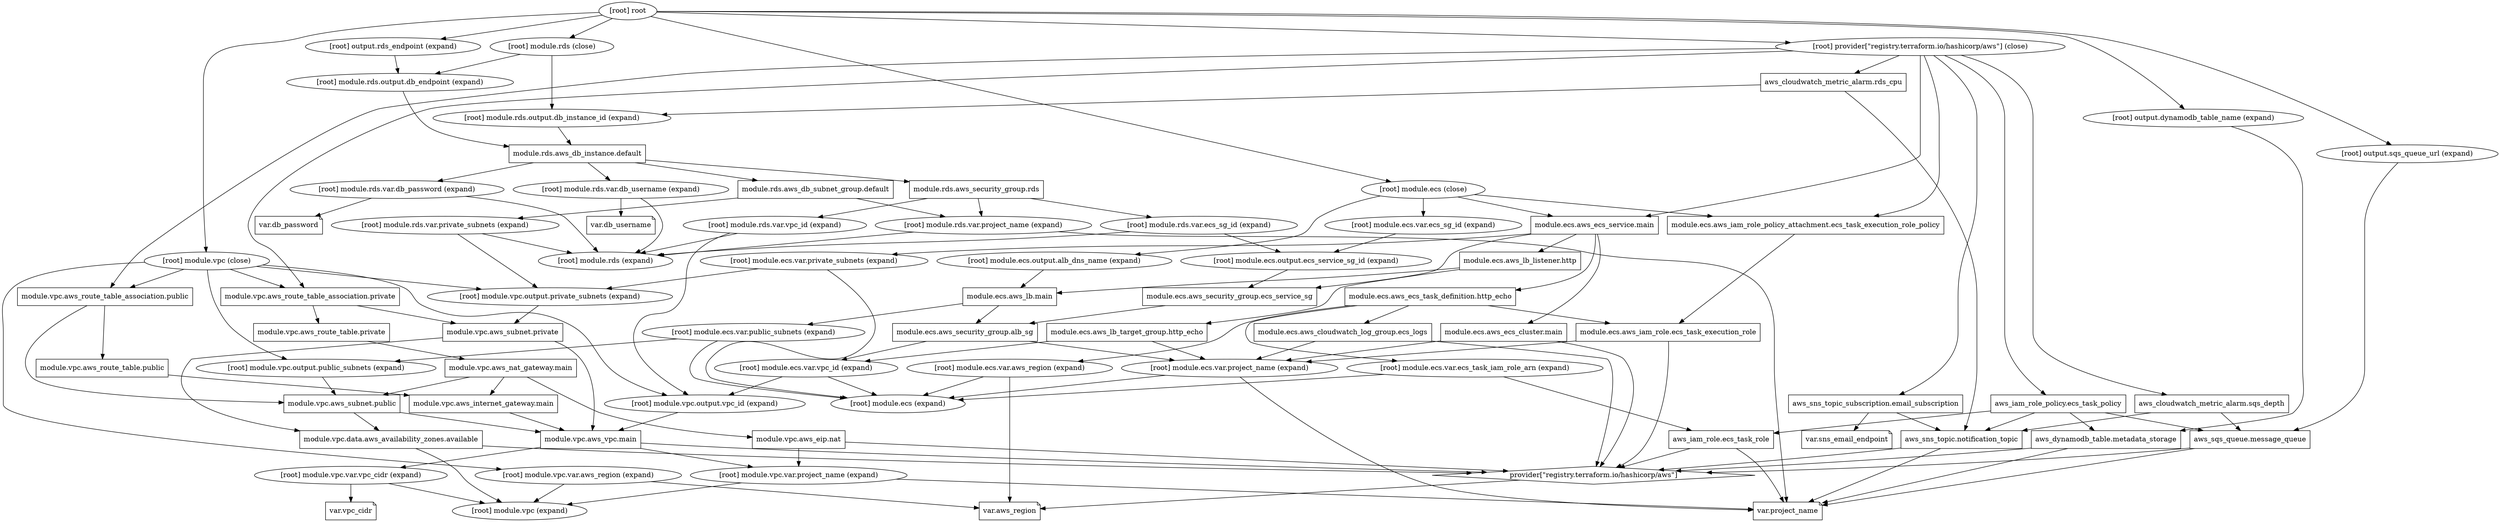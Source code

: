 digraph {
	compound = "true"
	newrank = "true"
	subgraph "root" {
		"[root] aws_cloudwatch_metric_alarm.rds_cpu (expand)" [label = "aws_cloudwatch_metric_alarm.rds_cpu", shape = "box"]
		"[root] aws_cloudwatch_metric_alarm.sqs_depth (expand)" [label = "aws_cloudwatch_metric_alarm.sqs_depth", shape = "box"]
		"[root] aws_dynamodb_table.metadata_storage (expand)" [label = "aws_dynamodb_table.metadata_storage", shape = "box"]
		"[root] aws_iam_role.ecs_task_role (expand)" [label = "aws_iam_role.ecs_task_role", shape = "box"]
		"[root] aws_iam_role_policy.ecs_task_policy (expand)" [label = "aws_iam_role_policy.ecs_task_policy", shape = "box"]
		"[root] aws_sns_topic.notification_topic (expand)" [label = "aws_sns_topic.notification_topic", shape = "box"]
		"[root] aws_sns_topic_subscription.email_subscription (expand)" [label = "aws_sns_topic_subscription.email_subscription", shape = "box"]
		"[root] aws_sqs_queue.message_queue (expand)" [label = "aws_sqs_queue.message_queue", shape = "box"]
		"[root] module.ecs.aws_cloudwatch_log_group.ecs_logs (expand)" [label = "module.ecs.aws_cloudwatch_log_group.ecs_logs", shape = "box"]
		"[root] module.ecs.aws_ecs_cluster.main (expand)" [label = "module.ecs.aws_ecs_cluster.main", shape = "box"]
		"[root] module.ecs.aws_ecs_service.main (expand)" [label = "module.ecs.aws_ecs_service.main", shape = "box"]
		"[root] module.ecs.aws_ecs_task_definition.http_echo (expand)" [label = "module.ecs.aws_ecs_task_definition.http_echo", shape = "box"]
		"[root] module.ecs.aws_iam_role.ecs_task_execution_role (expand)" [label = "module.ecs.aws_iam_role.ecs_task_execution_role", shape = "box"]
		"[root] module.ecs.aws_iam_role_policy_attachment.ecs_task_execution_role_policy (expand)" [label = "module.ecs.aws_iam_role_policy_attachment.ecs_task_execution_role_policy", shape = "box"]
		"[root] module.ecs.aws_lb.main (expand)" [label = "module.ecs.aws_lb.main", shape = "box"]
		"[root] module.ecs.aws_lb_listener.http (expand)" [label = "module.ecs.aws_lb_listener.http", shape = "box"]
		"[root] module.ecs.aws_lb_target_group.http_echo (expand)" [label = "module.ecs.aws_lb_target_group.http_echo", shape = "box"]
		"[root] module.ecs.aws_security_group.alb_sg (expand)" [label = "module.ecs.aws_security_group.alb_sg", shape = "box"]
		"[root] module.ecs.aws_security_group.ecs_service_sg (expand)" [label = "module.ecs.aws_security_group.ecs_service_sg", shape = "box"]
		"[root] module.rds.aws_db_instance.default (expand)" [label = "module.rds.aws_db_instance.default", shape = "box"]
		"[root] module.rds.aws_db_subnet_group.default (expand)" [label = "module.rds.aws_db_subnet_group.default", shape = "box"]
		"[root] module.rds.aws_security_group.rds (expand)" [label = "module.rds.aws_security_group.rds", shape = "box"]
		"[root] module.vpc.aws_eip.nat (expand)" [label = "module.vpc.aws_eip.nat", shape = "box"]
		"[root] module.vpc.aws_internet_gateway.main (expand)" [label = "module.vpc.aws_internet_gateway.main", shape = "box"]
		"[root] module.vpc.aws_nat_gateway.main (expand)" [label = "module.vpc.aws_nat_gateway.main", shape = "box"]
		"[root] module.vpc.aws_route_table.private (expand)" [label = "module.vpc.aws_route_table.private", shape = "box"]
		"[root] module.vpc.aws_route_table.public (expand)" [label = "module.vpc.aws_route_table.public", shape = "box"]
		"[root] module.vpc.aws_route_table_association.private (expand)" [label = "module.vpc.aws_route_table_association.private", shape = "box"]
		"[root] module.vpc.aws_route_table_association.public (expand)" [label = "module.vpc.aws_route_table_association.public", shape = "box"]
		"[root] module.vpc.aws_subnet.private (expand)" [label = "module.vpc.aws_subnet.private", shape = "box"]
		"[root] module.vpc.aws_subnet.public (expand)" [label = "module.vpc.aws_subnet.public", shape = "box"]
		"[root] module.vpc.aws_vpc.main (expand)" [label = "module.vpc.aws_vpc.main", shape = "box"]
		"[root] module.vpc.data.aws_availability_zones.available (expand)" [label = "module.vpc.data.aws_availability_zones.available", shape = "box"]
		"[root] provider[\"registry.terraform.io/hashicorp/aws\"]" [label = "provider[\"registry.terraform.io/hashicorp/aws\"]", shape = "diamond"]
		"[root] var.aws_region" [label = "var.aws_region", shape = "note"]
		"[root] var.db_password" [label = "var.db_password", shape = "note"]
		"[root] var.db_username" [label = "var.db_username", shape = "note"]
		"[root] var.project_name" [label = "var.project_name", shape = "note"]
		"[root] var.sns_email_endpoint" [label = "var.sns_email_endpoint", shape = "note"]
		"[root] var.vpc_cidr" [label = "var.vpc_cidr", shape = "note"]
		"[root] aws_cloudwatch_metric_alarm.rds_cpu (expand)" -> "[root] aws_sns_topic.notification_topic (expand)"
		"[root] aws_cloudwatch_metric_alarm.rds_cpu (expand)" -> "[root] module.rds.output.db_instance_id (expand)"
		"[root] aws_cloudwatch_metric_alarm.sqs_depth (expand)" -> "[root] aws_sns_topic.notification_topic (expand)"
		"[root] aws_cloudwatch_metric_alarm.sqs_depth (expand)" -> "[root] aws_sqs_queue.message_queue (expand)"
		"[root] aws_dynamodb_table.metadata_storage (expand)" -> "[root] provider[\"registry.terraform.io/hashicorp/aws\"]"
		"[root] aws_dynamodb_table.metadata_storage (expand)" -> "[root] var.project_name"
		"[root] aws_iam_role.ecs_task_role (expand)" -> "[root] provider[\"registry.terraform.io/hashicorp/aws\"]"
		"[root] aws_iam_role.ecs_task_role (expand)" -> "[root] var.project_name"
		"[root] aws_iam_role_policy.ecs_task_policy (expand)" -> "[root] aws_dynamodb_table.metadata_storage (expand)"
		"[root] aws_iam_role_policy.ecs_task_policy (expand)" -> "[root] aws_iam_role.ecs_task_role (expand)"
		"[root] aws_iam_role_policy.ecs_task_policy (expand)" -> "[root] aws_sns_topic.notification_topic (expand)"
		"[root] aws_iam_role_policy.ecs_task_policy (expand)" -> "[root] aws_sqs_queue.message_queue (expand)"
		"[root] aws_sns_topic.notification_topic (expand)" -> "[root] provider[\"registry.terraform.io/hashicorp/aws\"]"
		"[root] aws_sns_topic.notification_topic (expand)" -> "[root] var.project_name"
		"[root] aws_sns_topic_subscription.email_subscription (expand)" -> "[root] aws_sns_topic.notification_topic (expand)"
		"[root] aws_sns_topic_subscription.email_subscription (expand)" -> "[root] var.sns_email_endpoint"
		"[root] aws_sqs_queue.message_queue (expand)" -> "[root] provider[\"registry.terraform.io/hashicorp/aws\"]"
		"[root] aws_sqs_queue.message_queue (expand)" -> "[root] var.project_name"
		"[root] module.ecs (close)" -> "[root] module.ecs.aws_ecs_service.main (expand)"
		"[root] module.ecs (close)" -> "[root] module.ecs.aws_iam_role_policy_attachment.ecs_task_execution_role_policy (expand)"
		"[root] module.ecs (close)" -> "[root] module.ecs.output.alb_dns_name (expand)"
		"[root] module.ecs (close)" -> "[root] module.ecs.var.ecs_sg_id (expand)"
		"[root] module.ecs.aws_cloudwatch_log_group.ecs_logs (expand)" -> "[root] module.ecs.var.project_name (expand)"
		"[root] module.ecs.aws_cloudwatch_log_group.ecs_logs (expand)" -> "[root] provider[\"registry.terraform.io/hashicorp/aws\"]"
		"[root] module.ecs.aws_ecs_cluster.main (expand)" -> "[root] module.ecs.var.project_name (expand)"
		"[root] module.ecs.aws_ecs_cluster.main (expand)" -> "[root] provider[\"registry.terraform.io/hashicorp/aws\"]"
		"[root] module.ecs.aws_ecs_service.main (expand)" -> "[root] module.ecs.aws_ecs_cluster.main (expand)"
		"[root] module.ecs.aws_ecs_service.main (expand)" -> "[root] module.ecs.aws_ecs_task_definition.http_echo (expand)"
		"[root] module.ecs.aws_ecs_service.main (expand)" -> "[root] module.ecs.aws_lb_listener.http (expand)"
		"[root] module.ecs.aws_ecs_service.main (expand)" -> "[root] module.ecs.aws_security_group.ecs_service_sg (expand)"
		"[root] module.ecs.aws_ecs_service.main (expand)" -> "[root] module.ecs.var.private_subnets (expand)"
		"[root] module.ecs.aws_ecs_task_definition.http_echo (expand)" -> "[root] module.ecs.aws_cloudwatch_log_group.ecs_logs (expand)"
		"[root] module.ecs.aws_ecs_task_definition.http_echo (expand)" -> "[root] module.ecs.aws_iam_role.ecs_task_execution_role (expand)"
		"[root] module.ecs.aws_ecs_task_definition.http_echo (expand)" -> "[root] module.ecs.var.aws_region (expand)"
		"[root] module.ecs.aws_ecs_task_definition.http_echo (expand)" -> "[root] module.ecs.var.ecs_task_iam_role_arn (expand)"
		"[root] module.ecs.aws_iam_role.ecs_task_execution_role (expand)" -> "[root] module.ecs.var.project_name (expand)"
		"[root] module.ecs.aws_iam_role.ecs_task_execution_role (expand)" -> "[root] provider[\"registry.terraform.io/hashicorp/aws\"]"
		"[root] module.ecs.aws_iam_role_policy_attachment.ecs_task_execution_role_policy (expand)" -> "[root] module.ecs.aws_iam_role.ecs_task_execution_role (expand)"
		"[root] module.ecs.aws_lb.main (expand)" -> "[root] module.ecs.aws_security_group.alb_sg (expand)"
		"[root] module.ecs.aws_lb.main (expand)" -> "[root] module.ecs.var.public_subnets (expand)"
		"[root] module.ecs.aws_lb_listener.http (expand)" -> "[root] module.ecs.aws_lb.main (expand)"
		"[root] module.ecs.aws_lb_listener.http (expand)" -> "[root] module.ecs.aws_lb_target_group.http_echo (expand)"
		"[root] module.ecs.aws_lb_target_group.http_echo (expand)" -> "[root] module.ecs.var.project_name (expand)"
		"[root] module.ecs.aws_lb_target_group.http_echo (expand)" -> "[root] module.ecs.var.vpc_id (expand)"
		"[root] module.ecs.aws_security_group.alb_sg (expand)" -> "[root] module.ecs.var.project_name (expand)"
		"[root] module.ecs.aws_security_group.alb_sg (expand)" -> "[root] module.ecs.var.vpc_id (expand)"
		"[root] module.ecs.aws_security_group.ecs_service_sg (expand)" -> "[root] module.ecs.aws_security_group.alb_sg (expand)"
		"[root] module.ecs.output.alb_dns_name (expand)" -> "[root] module.ecs.aws_lb.main (expand)"
		"[root] module.ecs.output.ecs_service_sg_id (expand)" -> "[root] module.ecs.aws_security_group.ecs_service_sg (expand)"
		"[root] module.ecs.var.aws_region (expand)" -> "[root] module.ecs (expand)"
		"[root] module.ecs.var.aws_region (expand)" -> "[root] var.aws_region"
		"[root] module.ecs.var.ecs_sg_id (expand)" -> "[root] module.ecs.output.ecs_service_sg_id (expand)"
		"[root] module.ecs.var.ecs_task_iam_role_arn (expand)" -> "[root] aws_iam_role.ecs_task_role (expand)"
		"[root] module.ecs.var.ecs_task_iam_role_arn (expand)" -> "[root] module.ecs (expand)"
		"[root] module.ecs.var.private_subnets (expand)" -> "[root] module.ecs (expand)"
		"[root] module.ecs.var.private_subnets (expand)" -> "[root] module.vpc.output.private_subnets (expand)"
		"[root] module.ecs.var.project_name (expand)" -> "[root] module.ecs (expand)"
		"[root] module.ecs.var.project_name (expand)" -> "[root] var.project_name"
		"[root] module.ecs.var.public_subnets (expand)" -> "[root] module.ecs (expand)"
		"[root] module.ecs.var.public_subnets (expand)" -> "[root] module.vpc.output.public_subnets (expand)"
		"[root] module.ecs.var.vpc_id (expand)" -> "[root] module.ecs (expand)"
		"[root] module.ecs.var.vpc_id (expand)" -> "[root] module.vpc.output.vpc_id (expand)"
		"[root] module.rds (close)" -> "[root] module.rds.output.db_endpoint (expand)"
		"[root] module.rds (close)" -> "[root] module.rds.output.db_instance_id (expand)"
		"[root] module.rds.aws_db_instance.default (expand)" -> "[root] module.rds.aws_db_subnet_group.default (expand)"
		"[root] module.rds.aws_db_instance.default (expand)" -> "[root] module.rds.aws_security_group.rds (expand)"
		"[root] module.rds.aws_db_instance.default (expand)" -> "[root] module.rds.var.db_password (expand)"
		"[root] module.rds.aws_db_instance.default (expand)" -> "[root] module.rds.var.db_username (expand)"
		"[root] module.rds.aws_db_subnet_group.default (expand)" -> "[root] module.rds.var.private_subnets (expand)"
		"[root] module.rds.aws_db_subnet_group.default (expand)" -> "[root] module.rds.var.project_name (expand)"
		"[root] module.rds.aws_security_group.rds (expand)" -> "[root] module.rds.var.ecs_sg_id (expand)"
		"[root] module.rds.aws_security_group.rds (expand)" -> "[root] module.rds.var.project_name (expand)"
		"[root] module.rds.aws_security_group.rds (expand)" -> "[root] module.rds.var.vpc_id (expand)"
		"[root] module.rds.output.db_endpoint (expand)" -> "[root] module.rds.aws_db_instance.default (expand)"
		"[root] module.rds.output.db_instance_id (expand)" -> "[root] module.rds.aws_db_instance.default (expand)"
		"[root] module.rds.var.db_password (expand)" -> "[root] module.rds (expand)"
		"[root] module.rds.var.db_password (expand)" -> "[root] var.db_password"
		"[root] module.rds.var.db_username (expand)" -> "[root] module.rds (expand)"
		"[root] module.rds.var.db_username (expand)" -> "[root] var.db_username"
		"[root] module.rds.var.ecs_sg_id (expand)" -> "[root] module.ecs.output.ecs_service_sg_id (expand)"
		"[root] module.rds.var.ecs_sg_id (expand)" -> "[root] module.rds (expand)"
		"[root] module.rds.var.private_subnets (expand)" -> "[root] module.rds (expand)"
		"[root] module.rds.var.private_subnets (expand)" -> "[root] module.vpc.output.private_subnets (expand)"
		"[root] module.rds.var.project_name (expand)" -> "[root] module.rds (expand)"
		"[root] module.rds.var.project_name (expand)" -> "[root] var.project_name"
		"[root] module.rds.var.vpc_id (expand)" -> "[root] module.rds (expand)"
		"[root] module.rds.var.vpc_id (expand)" -> "[root] module.vpc.output.vpc_id (expand)"
		"[root] module.vpc (close)" -> "[root] module.vpc.aws_route_table_association.private (expand)"
		"[root] module.vpc (close)" -> "[root] module.vpc.aws_route_table_association.public (expand)"
		"[root] module.vpc (close)" -> "[root] module.vpc.output.private_subnets (expand)"
		"[root] module.vpc (close)" -> "[root] module.vpc.output.public_subnets (expand)"
		"[root] module.vpc (close)" -> "[root] module.vpc.output.vpc_id (expand)"
		"[root] module.vpc (close)" -> "[root] module.vpc.var.aws_region (expand)"
		"[root] module.vpc.aws_eip.nat (expand)" -> "[root] module.vpc.var.project_name (expand)"
		"[root] module.vpc.aws_eip.nat (expand)" -> "[root] provider[\"registry.terraform.io/hashicorp/aws\"]"
		"[root] module.vpc.aws_internet_gateway.main (expand)" -> "[root] module.vpc.aws_vpc.main (expand)"
		"[root] module.vpc.aws_nat_gateway.main (expand)" -> "[root] module.vpc.aws_eip.nat (expand)"
		"[root] module.vpc.aws_nat_gateway.main (expand)" -> "[root] module.vpc.aws_internet_gateway.main (expand)"
		"[root] module.vpc.aws_nat_gateway.main (expand)" -> "[root] module.vpc.aws_subnet.public (expand)"
		"[root] module.vpc.aws_route_table.private (expand)" -> "[root] module.vpc.aws_nat_gateway.main (expand)"
		"[root] module.vpc.aws_route_table.public (expand)" -> "[root] module.vpc.aws_internet_gateway.main (expand)"
		"[root] module.vpc.aws_route_table_association.private (expand)" -> "[root] module.vpc.aws_route_table.private (expand)"
		"[root] module.vpc.aws_route_table_association.private (expand)" -> "[root] module.vpc.aws_subnet.private (expand)"
		"[root] module.vpc.aws_route_table_association.public (expand)" -> "[root] module.vpc.aws_route_table.public (expand)"
		"[root] module.vpc.aws_route_table_association.public (expand)" -> "[root] module.vpc.aws_subnet.public (expand)"
		"[root] module.vpc.aws_subnet.private (expand)" -> "[root] module.vpc.aws_vpc.main (expand)"
		"[root] module.vpc.aws_subnet.private (expand)" -> "[root] module.vpc.data.aws_availability_zones.available (expand)"
		"[root] module.vpc.aws_subnet.public (expand)" -> "[root] module.vpc.aws_vpc.main (expand)"
		"[root] module.vpc.aws_subnet.public (expand)" -> "[root] module.vpc.data.aws_availability_zones.available (expand)"
		"[root] module.vpc.aws_vpc.main (expand)" -> "[root] module.vpc.var.project_name (expand)"
		"[root] module.vpc.aws_vpc.main (expand)" -> "[root] module.vpc.var.vpc_cidr (expand)"
		"[root] module.vpc.aws_vpc.main (expand)" -> "[root] provider[\"registry.terraform.io/hashicorp/aws\"]"
		"[root] module.vpc.data.aws_availability_zones.available (expand)" -> "[root] module.vpc (expand)"
		"[root] module.vpc.data.aws_availability_zones.available (expand)" -> "[root] provider[\"registry.terraform.io/hashicorp/aws\"]"
		"[root] module.vpc.output.private_subnets (expand)" -> "[root] module.vpc.aws_subnet.private (expand)"
		"[root] module.vpc.output.public_subnets (expand)" -> "[root] module.vpc.aws_subnet.public (expand)"
		"[root] module.vpc.output.vpc_id (expand)" -> "[root] module.vpc.aws_vpc.main (expand)"
		"[root] module.vpc.var.aws_region (expand)" -> "[root] module.vpc (expand)"
		"[root] module.vpc.var.aws_region (expand)" -> "[root] var.aws_region"
		"[root] module.vpc.var.project_name (expand)" -> "[root] module.vpc (expand)"
		"[root] module.vpc.var.project_name (expand)" -> "[root] var.project_name"
		"[root] module.vpc.var.vpc_cidr (expand)" -> "[root] module.vpc (expand)"
		"[root] module.vpc.var.vpc_cidr (expand)" -> "[root] var.vpc_cidr"
		"[root] output.dynamodb_table_name (expand)" -> "[root] aws_dynamodb_table.metadata_storage (expand)"
		"[root] output.rds_endpoint (expand)" -> "[root] module.rds.output.db_endpoint (expand)"
		"[root] output.sqs_queue_url (expand)" -> "[root] aws_sqs_queue.message_queue (expand)"
		"[root] provider[\"registry.terraform.io/hashicorp/aws\"] (close)" -> "[root] aws_cloudwatch_metric_alarm.rds_cpu (expand)"
		"[root] provider[\"registry.terraform.io/hashicorp/aws\"] (close)" -> "[root] aws_cloudwatch_metric_alarm.sqs_depth (expand)"
		"[root] provider[\"registry.terraform.io/hashicorp/aws\"] (close)" -> "[root] aws_iam_role_policy.ecs_task_policy (expand)"
		"[root] provider[\"registry.terraform.io/hashicorp/aws\"] (close)" -> "[root] aws_sns_topic_subscription.email_subscription (expand)"
		"[root] provider[\"registry.terraform.io/hashicorp/aws\"] (close)" -> "[root] module.ecs.aws_ecs_service.main (expand)"
		"[root] provider[\"registry.terraform.io/hashicorp/aws\"] (close)" -> "[root] module.ecs.aws_iam_role_policy_attachment.ecs_task_execution_role_policy (expand)"
		"[root] provider[\"registry.terraform.io/hashicorp/aws\"] (close)" -> "[root] module.vpc.aws_route_table_association.private (expand)"
		"[root] provider[\"registry.terraform.io/hashicorp/aws\"] (close)" -> "[root] module.vpc.aws_route_table_association.public (expand)"
		"[root] provider[\"registry.terraform.io/hashicorp/aws\"]" -> "[root] var.aws_region"
		"[root] root" -> "[root] module.ecs (close)"
		"[root] root" -> "[root] module.rds (close)"
		"[root] root" -> "[root] module.vpc (close)"
		"[root] root" -> "[root] output.dynamodb_table_name (expand)"
		"[root] root" -> "[root] output.rds_endpoint (expand)"
		"[root] root" -> "[root] output.sqs_queue_url (expand)"
		"[root] root" -> "[root] provider[\"registry.terraform.io/hashicorp/aws\"] (close)"
	}
}
